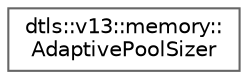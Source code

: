 digraph "Graphical Class Hierarchy"
{
 // LATEX_PDF_SIZE
  bgcolor="transparent";
  edge [fontname=Helvetica,fontsize=10,labelfontname=Helvetica,labelfontsize=10];
  node [fontname=Helvetica,fontsize=10,shape=box,height=0.2,width=0.4];
  rankdir="LR";
  Node0 [id="Node000000",label="dtls::v13::memory::\lAdaptivePoolSizer",height=0.2,width=0.4,color="grey40", fillcolor="white", style="filled",URL="$classdtls_1_1v13_1_1memory_1_1AdaptivePoolSizer.html",tooltip=" "];
}
